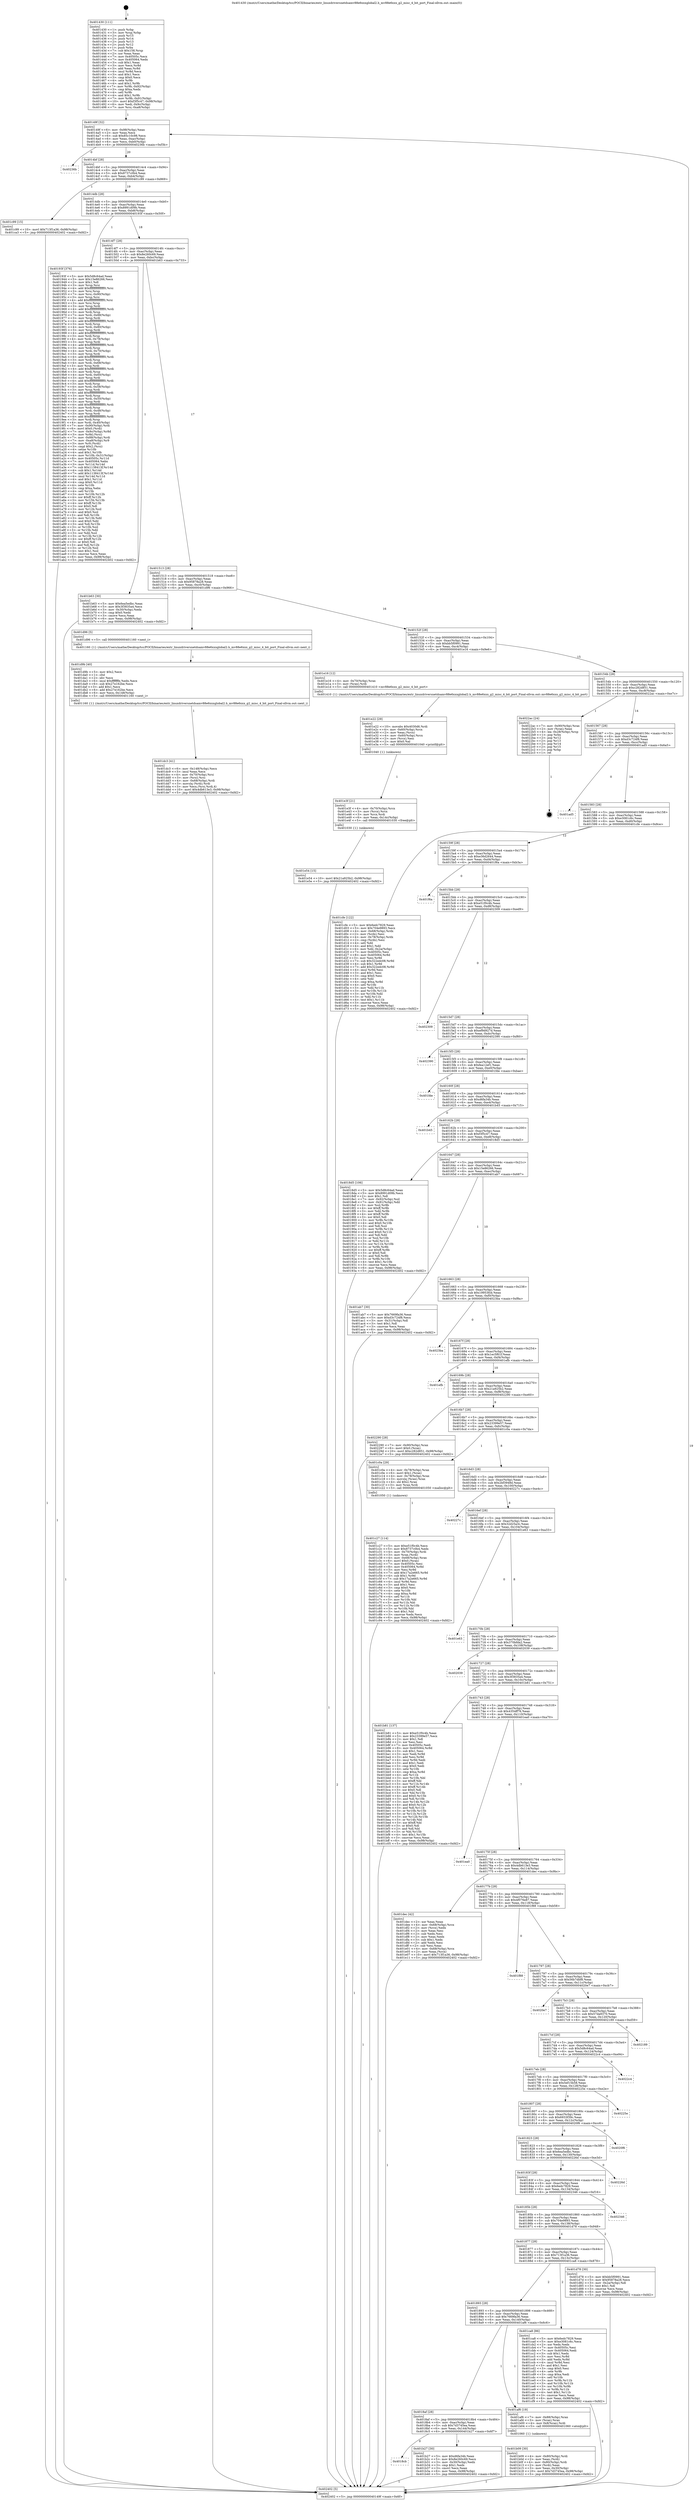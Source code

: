 digraph "0x401430" {
  label = "0x401430 (/mnt/c/Users/mathe/Desktop/tcc/POCII/binaries/extr_linuxdriversnetdsamv88e6xxxglobal2.h_mv88e6xxx_g2_misc_4_bit_port_Final-ollvm.out::main(0))"
  labelloc = "t"
  node[shape=record]

  Entry [label="",width=0.3,height=0.3,shape=circle,fillcolor=black,style=filled]
  "0x40149f" [label="{
     0x40149f [32]\l
     | [instrs]\l
     &nbsp;&nbsp;0x40149f \<+6\>: mov -0x98(%rbp),%eax\l
     &nbsp;&nbsp;0x4014a5 \<+2\>: mov %eax,%ecx\l
     &nbsp;&nbsp;0x4014a7 \<+6\>: sub $0x85c10c98,%ecx\l
     &nbsp;&nbsp;0x4014ad \<+6\>: mov %eax,-0xac(%rbp)\l
     &nbsp;&nbsp;0x4014b3 \<+6\>: mov %ecx,-0xb0(%rbp)\l
     &nbsp;&nbsp;0x4014b9 \<+6\>: je 000000000040236b \<main+0xf3b\>\l
  }"]
  "0x40236b" [label="{
     0x40236b\l
  }", style=dashed]
  "0x4014bf" [label="{
     0x4014bf [28]\l
     | [instrs]\l
     &nbsp;&nbsp;0x4014bf \<+5\>: jmp 00000000004014c4 \<main+0x94\>\l
     &nbsp;&nbsp;0x4014c4 \<+6\>: mov -0xac(%rbp),%eax\l
     &nbsp;&nbsp;0x4014ca \<+5\>: sub $0x8737c0b4,%eax\l
     &nbsp;&nbsp;0x4014cf \<+6\>: mov %eax,-0xb4(%rbp)\l
     &nbsp;&nbsp;0x4014d5 \<+6\>: je 0000000000401c99 \<main+0x869\>\l
  }"]
  Exit [label="",width=0.3,height=0.3,shape=circle,fillcolor=black,style=filled,peripheries=2]
  "0x401c99" [label="{
     0x401c99 [15]\l
     | [instrs]\l
     &nbsp;&nbsp;0x401c99 \<+10\>: movl $0x713f1a36,-0x98(%rbp)\l
     &nbsp;&nbsp;0x401ca3 \<+5\>: jmp 0000000000402402 \<main+0xfd2\>\l
  }"]
  "0x4014db" [label="{
     0x4014db [28]\l
     | [instrs]\l
     &nbsp;&nbsp;0x4014db \<+5\>: jmp 00000000004014e0 \<main+0xb0\>\l
     &nbsp;&nbsp;0x4014e0 \<+6\>: mov -0xac(%rbp),%eax\l
     &nbsp;&nbsp;0x4014e6 \<+5\>: sub $0x8991d09b,%eax\l
     &nbsp;&nbsp;0x4014eb \<+6\>: mov %eax,-0xb8(%rbp)\l
     &nbsp;&nbsp;0x4014f1 \<+6\>: je 000000000040193f \<main+0x50f\>\l
  }"]
  "0x401e54" [label="{
     0x401e54 [15]\l
     | [instrs]\l
     &nbsp;&nbsp;0x401e54 \<+10\>: movl $0x21a925b2,-0x98(%rbp)\l
     &nbsp;&nbsp;0x401e5e \<+5\>: jmp 0000000000402402 \<main+0xfd2\>\l
  }"]
  "0x40193f" [label="{
     0x40193f [376]\l
     | [instrs]\l
     &nbsp;&nbsp;0x40193f \<+5\>: mov $0x5d8c64ad,%eax\l
     &nbsp;&nbsp;0x401944 \<+5\>: mov $0x15e86266,%ecx\l
     &nbsp;&nbsp;0x401949 \<+2\>: mov $0x1,%dl\l
     &nbsp;&nbsp;0x40194b \<+3\>: mov %rsp,%rsi\l
     &nbsp;&nbsp;0x40194e \<+4\>: add $0xfffffffffffffff0,%rsi\l
     &nbsp;&nbsp;0x401952 \<+3\>: mov %rsi,%rsp\l
     &nbsp;&nbsp;0x401955 \<+7\>: mov %rsi,-0x90(%rbp)\l
     &nbsp;&nbsp;0x40195c \<+3\>: mov %rsp,%rsi\l
     &nbsp;&nbsp;0x40195f \<+4\>: add $0xfffffffffffffff0,%rsi\l
     &nbsp;&nbsp;0x401963 \<+3\>: mov %rsi,%rsp\l
     &nbsp;&nbsp;0x401966 \<+3\>: mov %rsp,%rdi\l
     &nbsp;&nbsp;0x401969 \<+4\>: add $0xfffffffffffffff0,%rdi\l
     &nbsp;&nbsp;0x40196d \<+3\>: mov %rdi,%rsp\l
     &nbsp;&nbsp;0x401970 \<+7\>: mov %rdi,-0x88(%rbp)\l
     &nbsp;&nbsp;0x401977 \<+3\>: mov %rsp,%rdi\l
     &nbsp;&nbsp;0x40197a \<+4\>: add $0xfffffffffffffff0,%rdi\l
     &nbsp;&nbsp;0x40197e \<+3\>: mov %rdi,%rsp\l
     &nbsp;&nbsp;0x401981 \<+4\>: mov %rdi,-0x80(%rbp)\l
     &nbsp;&nbsp;0x401985 \<+3\>: mov %rsp,%rdi\l
     &nbsp;&nbsp;0x401988 \<+4\>: add $0xfffffffffffffff0,%rdi\l
     &nbsp;&nbsp;0x40198c \<+3\>: mov %rdi,%rsp\l
     &nbsp;&nbsp;0x40198f \<+4\>: mov %rdi,-0x78(%rbp)\l
     &nbsp;&nbsp;0x401993 \<+3\>: mov %rsp,%rdi\l
     &nbsp;&nbsp;0x401996 \<+4\>: add $0xfffffffffffffff0,%rdi\l
     &nbsp;&nbsp;0x40199a \<+3\>: mov %rdi,%rsp\l
     &nbsp;&nbsp;0x40199d \<+4\>: mov %rdi,-0x70(%rbp)\l
     &nbsp;&nbsp;0x4019a1 \<+3\>: mov %rsp,%rdi\l
     &nbsp;&nbsp;0x4019a4 \<+4\>: add $0xfffffffffffffff0,%rdi\l
     &nbsp;&nbsp;0x4019a8 \<+3\>: mov %rdi,%rsp\l
     &nbsp;&nbsp;0x4019ab \<+4\>: mov %rdi,-0x68(%rbp)\l
     &nbsp;&nbsp;0x4019af \<+3\>: mov %rsp,%rdi\l
     &nbsp;&nbsp;0x4019b2 \<+4\>: add $0xfffffffffffffff0,%rdi\l
     &nbsp;&nbsp;0x4019b6 \<+3\>: mov %rdi,%rsp\l
     &nbsp;&nbsp;0x4019b9 \<+4\>: mov %rdi,-0x60(%rbp)\l
     &nbsp;&nbsp;0x4019bd \<+3\>: mov %rsp,%rdi\l
     &nbsp;&nbsp;0x4019c0 \<+4\>: add $0xfffffffffffffff0,%rdi\l
     &nbsp;&nbsp;0x4019c4 \<+3\>: mov %rdi,%rsp\l
     &nbsp;&nbsp;0x4019c7 \<+4\>: mov %rdi,-0x58(%rbp)\l
     &nbsp;&nbsp;0x4019cb \<+3\>: mov %rsp,%rdi\l
     &nbsp;&nbsp;0x4019ce \<+4\>: add $0xfffffffffffffff0,%rdi\l
     &nbsp;&nbsp;0x4019d2 \<+3\>: mov %rdi,%rsp\l
     &nbsp;&nbsp;0x4019d5 \<+4\>: mov %rdi,-0x50(%rbp)\l
     &nbsp;&nbsp;0x4019d9 \<+3\>: mov %rsp,%rdi\l
     &nbsp;&nbsp;0x4019dc \<+4\>: add $0xfffffffffffffff0,%rdi\l
     &nbsp;&nbsp;0x4019e0 \<+3\>: mov %rdi,%rsp\l
     &nbsp;&nbsp;0x4019e3 \<+4\>: mov %rdi,-0x48(%rbp)\l
     &nbsp;&nbsp;0x4019e7 \<+3\>: mov %rsp,%rdi\l
     &nbsp;&nbsp;0x4019ea \<+4\>: add $0xfffffffffffffff0,%rdi\l
     &nbsp;&nbsp;0x4019ee \<+3\>: mov %rdi,%rsp\l
     &nbsp;&nbsp;0x4019f1 \<+4\>: mov %rdi,-0x40(%rbp)\l
     &nbsp;&nbsp;0x4019f5 \<+7\>: mov -0x90(%rbp),%rdi\l
     &nbsp;&nbsp;0x4019fc \<+6\>: movl $0x0,(%rdi)\l
     &nbsp;&nbsp;0x401a02 \<+7\>: mov -0x9c(%rbp),%r8d\l
     &nbsp;&nbsp;0x401a09 \<+3\>: mov %r8d,(%rsi)\l
     &nbsp;&nbsp;0x401a0c \<+7\>: mov -0x88(%rbp),%rdi\l
     &nbsp;&nbsp;0x401a13 \<+7\>: mov -0xa8(%rbp),%r9\l
     &nbsp;&nbsp;0x401a1a \<+3\>: mov %r9,(%rdi)\l
     &nbsp;&nbsp;0x401a1d \<+3\>: cmpl $0x2,(%rsi)\l
     &nbsp;&nbsp;0x401a20 \<+4\>: setne %r10b\l
     &nbsp;&nbsp;0x401a24 \<+4\>: and $0x1,%r10b\l
     &nbsp;&nbsp;0x401a28 \<+4\>: mov %r10b,-0x31(%rbp)\l
     &nbsp;&nbsp;0x401a2c \<+8\>: mov 0x40505c,%r11d\l
     &nbsp;&nbsp;0x401a34 \<+7\>: mov 0x405064,%ebx\l
     &nbsp;&nbsp;0x401a3b \<+3\>: mov %r11d,%r14d\l
     &nbsp;&nbsp;0x401a3e \<+7\>: sub $0x1138413f,%r14d\l
     &nbsp;&nbsp;0x401a45 \<+4\>: sub $0x1,%r14d\l
     &nbsp;&nbsp;0x401a49 \<+7\>: add $0x1138413f,%r14d\l
     &nbsp;&nbsp;0x401a50 \<+4\>: imul %r14d,%r11d\l
     &nbsp;&nbsp;0x401a54 \<+4\>: and $0x1,%r11d\l
     &nbsp;&nbsp;0x401a58 \<+4\>: cmp $0x0,%r11d\l
     &nbsp;&nbsp;0x401a5c \<+4\>: sete %r10b\l
     &nbsp;&nbsp;0x401a60 \<+3\>: cmp $0xa,%ebx\l
     &nbsp;&nbsp;0x401a63 \<+4\>: setl %r15b\l
     &nbsp;&nbsp;0x401a67 \<+3\>: mov %r10b,%r12b\l
     &nbsp;&nbsp;0x401a6a \<+4\>: xor $0xff,%r12b\l
     &nbsp;&nbsp;0x401a6e \<+3\>: mov %r15b,%r13b\l
     &nbsp;&nbsp;0x401a71 \<+4\>: xor $0xff,%r13b\l
     &nbsp;&nbsp;0x401a75 \<+3\>: xor $0x0,%dl\l
     &nbsp;&nbsp;0x401a78 \<+3\>: mov %r12b,%sil\l
     &nbsp;&nbsp;0x401a7b \<+4\>: and $0x0,%sil\l
     &nbsp;&nbsp;0x401a7f \<+3\>: and %dl,%r10b\l
     &nbsp;&nbsp;0x401a82 \<+3\>: mov %r13b,%dil\l
     &nbsp;&nbsp;0x401a85 \<+4\>: and $0x0,%dil\l
     &nbsp;&nbsp;0x401a89 \<+3\>: and %dl,%r15b\l
     &nbsp;&nbsp;0x401a8c \<+3\>: or %r10b,%sil\l
     &nbsp;&nbsp;0x401a8f \<+3\>: or %r15b,%dil\l
     &nbsp;&nbsp;0x401a92 \<+3\>: xor %dil,%sil\l
     &nbsp;&nbsp;0x401a95 \<+3\>: or %r13b,%r12b\l
     &nbsp;&nbsp;0x401a98 \<+4\>: xor $0xff,%r12b\l
     &nbsp;&nbsp;0x401a9c \<+3\>: or $0x0,%dl\l
     &nbsp;&nbsp;0x401a9f \<+3\>: and %dl,%r12b\l
     &nbsp;&nbsp;0x401aa2 \<+3\>: or %r12b,%sil\l
     &nbsp;&nbsp;0x401aa5 \<+4\>: test $0x1,%sil\l
     &nbsp;&nbsp;0x401aa9 \<+3\>: cmovne %ecx,%eax\l
     &nbsp;&nbsp;0x401aac \<+6\>: mov %eax,-0x98(%rbp)\l
     &nbsp;&nbsp;0x401ab2 \<+5\>: jmp 0000000000402402 \<main+0xfd2\>\l
  }"]
  "0x4014f7" [label="{
     0x4014f7 [28]\l
     | [instrs]\l
     &nbsp;&nbsp;0x4014f7 \<+5\>: jmp 00000000004014fc \<main+0xcc\>\l
     &nbsp;&nbsp;0x4014fc \<+6\>: mov -0xac(%rbp),%eax\l
     &nbsp;&nbsp;0x401502 \<+5\>: sub $0x8e260c69,%eax\l
     &nbsp;&nbsp;0x401507 \<+6\>: mov %eax,-0xbc(%rbp)\l
     &nbsp;&nbsp;0x40150d \<+6\>: je 0000000000401b63 \<main+0x733\>\l
  }"]
  "0x401e3f" [label="{
     0x401e3f [21]\l
     | [instrs]\l
     &nbsp;&nbsp;0x401e3f \<+4\>: mov -0x70(%rbp),%rcx\l
     &nbsp;&nbsp;0x401e43 \<+3\>: mov (%rcx),%rcx\l
     &nbsp;&nbsp;0x401e46 \<+3\>: mov %rcx,%rdi\l
     &nbsp;&nbsp;0x401e49 \<+6\>: mov %eax,-0x14c(%rbp)\l
     &nbsp;&nbsp;0x401e4f \<+5\>: call 0000000000401030 \<free@plt\>\l
     | [calls]\l
     &nbsp;&nbsp;0x401030 \{1\} (unknown)\l
  }"]
  "0x401b63" [label="{
     0x401b63 [30]\l
     | [instrs]\l
     &nbsp;&nbsp;0x401b63 \<+5\>: mov $0x6ea5edbc,%eax\l
     &nbsp;&nbsp;0x401b68 \<+5\>: mov $0x3f3835a4,%ecx\l
     &nbsp;&nbsp;0x401b6d \<+3\>: mov -0x30(%rbp),%edx\l
     &nbsp;&nbsp;0x401b70 \<+3\>: cmp $0x0,%edx\l
     &nbsp;&nbsp;0x401b73 \<+3\>: cmove %ecx,%eax\l
     &nbsp;&nbsp;0x401b76 \<+6\>: mov %eax,-0x98(%rbp)\l
     &nbsp;&nbsp;0x401b7c \<+5\>: jmp 0000000000402402 \<main+0xfd2\>\l
  }"]
  "0x401513" [label="{
     0x401513 [28]\l
     | [instrs]\l
     &nbsp;&nbsp;0x401513 \<+5\>: jmp 0000000000401518 \<main+0xe8\>\l
     &nbsp;&nbsp;0x401518 \<+6\>: mov -0xac(%rbp),%eax\l
     &nbsp;&nbsp;0x40151e \<+5\>: sub $0x95878a28,%eax\l
     &nbsp;&nbsp;0x401523 \<+6\>: mov %eax,-0xc0(%rbp)\l
     &nbsp;&nbsp;0x401529 \<+6\>: je 0000000000401d96 \<main+0x966\>\l
  }"]
  "0x401e22" [label="{
     0x401e22 [29]\l
     | [instrs]\l
     &nbsp;&nbsp;0x401e22 \<+10\>: movabs $0x4030d6,%rdi\l
     &nbsp;&nbsp;0x401e2c \<+4\>: mov -0x60(%rbp),%rcx\l
     &nbsp;&nbsp;0x401e30 \<+2\>: mov %eax,(%rcx)\l
     &nbsp;&nbsp;0x401e32 \<+4\>: mov -0x60(%rbp),%rcx\l
     &nbsp;&nbsp;0x401e36 \<+2\>: mov (%rcx),%esi\l
     &nbsp;&nbsp;0x401e38 \<+2\>: mov $0x0,%al\l
     &nbsp;&nbsp;0x401e3a \<+5\>: call 0000000000401040 \<printf@plt\>\l
     | [calls]\l
     &nbsp;&nbsp;0x401040 \{1\} (unknown)\l
  }"]
  "0x401d96" [label="{
     0x401d96 [5]\l
     | [instrs]\l
     &nbsp;&nbsp;0x401d96 \<+5\>: call 0000000000401160 \<next_i\>\l
     | [calls]\l
     &nbsp;&nbsp;0x401160 \{1\} (/mnt/c/Users/mathe/Desktop/tcc/POCII/binaries/extr_linuxdriversnetdsamv88e6xxxglobal2.h_mv88e6xxx_g2_misc_4_bit_port_Final-ollvm.out::next_i)\l
  }"]
  "0x40152f" [label="{
     0x40152f [28]\l
     | [instrs]\l
     &nbsp;&nbsp;0x40152f \<+5\>: jmp 0000000000401534 \<main+0x104\>\l
     &nbsp;&nbsp;0x401534 \<+6\>: mov -0xac(%rbp),%eax\l
     &nbsp;&nbsp;0x40153a \<+5\>: sub $0xbb5f0991,%eax\l
     &nbsp;&nbsp;0x40153f \<+6\>: mov %eax,-0xc4(%rbp)\l
     &nbsp;&nbsp;0x401545 \<+6\>: je 0000000000401e16 \<main+0x9e6\>\l
  }"]
  "0x401dc3" [label="{
     0x401dc3 [41]\l
     | [instrs]\l
     &nbsp;&nbsp;0x401dc3 \<+6\>: mov -0x148(%rbp),%ecx\l
     &nbsp;&nbsp;0x401dc9 \<+3\>: imul %eax,%ecx\l
     &nbsp;&nbsp;0x401dcc \<+4\>: mov -0x70(%rbp),%rsi\l
     &nbsp;&nbsp;0x401dd0 \<+3\>: mov (%rsi),%rsi\l
     &nbsp;&nbsp;0x401dd3 \<+4\>: mov -0x68(%rbp),%rdi\l
     &nbsp;&nbsp;0x401dd7 \<+3\>: movslq (%rdi),%rdi\l
     &nbsp;&nbsp;0x401dda \<+3\>: mov %ecx,(%rsi,%rdi,4)\l
     &nbsp;&nbsp;0x401ddd \<+10\>: movl $0x4db613e3,-0x98(%rbp)\l
     &nbsp;&nbsp;0x401de7 \<+5\>: jmp 0000000000402402 \<main+0xfd2\>\l
  }"]
  "0x401e16" [label="{
     0x401e16 [12]\l
     | [instrs]\l
     &nbsp;&nbsp;0x401e16 \<+4\>: mov -0x70(%rbp),%rax\l
     &nbsp;&nbsp;0x401e1a \<+3\>: mov (%rax),%rdi\l
     &nbsp;&nbsp;0x401e1d \<+5\>: call 0000000000401410 \<mv88e6xxx_g2_misc_4_bit_port\>\l
     | [calls]\l
     &nbsp;&nbsp;0x401410 \{1\} (/mnt/c/Users/mathe/Desktop/tcc/POCII/binaries/extr_linuxdriversnetdsamv88e6xxxglobal2.h_mv88e6xxx_g2_misc_4_bit_port_Final-ollvm.out::mv88e6xxx_g2_misc_4_bit_port)\l
  }"]
  "0x40154b" [label="{
     0x40154b [28]\l
     | [instrs]\l
     &nbsp;&nbsp;0x40154b \<+5\>: jmp 0000000000401550 \<main+0x120\>\l
     &nbsp;&nbsp;0x401550 \<+6\>: mov -0xac(%rbp),%eax\l
     &nbsp;&nbsp;0x401556 \<+5\>: sub $0xc282d851,%eax\l
     &nbsp;&nbsp;0x40155b \<+6\>: mov %eax,-0xc8(%rbp)\l
     &nbsp;&nbsp;0x401561 \<+6\>: je 00000000004022ac \<main+0xe7c\>\l
  }"]
  "0x401d9b" [label="{
     0x401d9b [40]\l
     | [instrs]\l
     &nbsp;&nbsp;0x401d9b \<+5\>: mov $0x2,%ecx\l
     &nbsp;&nbsp;0x401da0 \<+1\>: cltd\l
     &nbsp;&nbsp;0x401da1 \<+2\>: idiv %ecx\l
     &nbsp;&nbsp;0x401da3 \<+6\>: imul $0xfffffffe,%edx,%ecx\l
     &nbsp;&nbsp;0x401da9 \<+6\>: sub $0x27e162be,%ecx\l
     &nbsp;&nbsp;0x401daf \<+3\>: add $0x1,%ecx\l
     &nbsp;&nbsp;0x401db2 \<+6\>: add $0x27e162be,%ecx\l
     &nbsp;&nbsp;0x401db8 \<+6\>: mov %ecx,-0x148(%rbp)\l
     &nbsp;&nbsp;0x401dbe \<+5\>: call 0000000000401160 \<next_i\>\l
     | [calls]\l
     &nbsp;&nbsp;0x401160 \{1\} (/mnt/c/Users/mathe/Desktop/tcc/POCII/binaries/extr_linuxdriversnetdsamv88e6xxxglobal2.h_mv88e6xxx_g2_misc_4_bit_port_Final-ollvm.out::next_i)\l
  }"]
  "0x4022ac" [label="{
     0x4022ac [24]\l
     | [instrs]\l
     &nbsp;&nbsp;0x4022ac \<+7\>: mov -0x90(%rbp),%rax\l
     &nbsp;&nbsp;0x4022b3 \<+2\>: mov (%rax),%eax\l
     &nbsp;&nbsp;0x4022b5 \<+4\>: lea -0x28(%rbp),%rsp\l
     &nbsp;&nbsp;0x4022b9 \<+1\>: pop %rbx\l
     &nbsp;&nbsp;0x4022ba \<+2\>: pop %r12\l
     &nbsp;&nbsp;0x4022bc \<+2\>: pop %r13\l
     &nbsp;&nbsp;0x4022be \<+2\>: pop %r14\l
     &nbsp;&nbsp;0x4022c0 \<+2\>: pop %r15\l
     &nbsp;&nbsp;0x4022c2 \<+1\>: pop %rbp\l
     &nbsp;&nbsp;0x4022c3 \<+1\>: ret\l
  }"]
  "0x401567" [label="{
     0x401567 [28]\l
     | [instrs]\l
     &nbsp;&nbsp;0x401567 \<+5\>: jmp 000000000040156c \<main+0x13c\>\l
     &nbsp;&nbsp;0x40156c \<+6\>: mov -0xac(%rbp),%eax\l
     &nbsp;&nbsp;0x401572 \<+5\>: sub $0xd3c724f8,%eax\l
     &nbsp;&nbsp;0x401577 \<+6\>: mov %eax,-0xcc(%rbp)\l
     &nbsp;&nbsp;0x40157d \<+6\>: je 0000000000401ad5 \<main+0x6a5\>\l
  }"]
  "0x401c27" [label="{
     0x401c27 [114]\l
     | [instrs]\l
     &nbsp;&nbsp;0x401c27 \<+5\>: mov $0xe51f0c4b,%ecx\l
     &nbsp;&nbsp;0x401c2c \<+5\>: mov $0x8737c0b4,%edx\l
     &nbsp;&nbsp;0x401c31 \<+4\>: mov -0x70(%rbp),%rdi\l
     &nbsp;&nbsp;0x401c35 \<+3\>: mov %rax,(%rdi)\l
     &nbsp;&nbsp;0x401c38 \<+4\>: mov -0x68(%rbp),%rax\l
     &nbsp;&nbsp;0x401c3c \<+6\>: movl $0x0,(%rax)\l
     &nbsp;&nbsp;0x401c42 \<+7\>: mov 0x40505c,%esi\l
     &nbsp;&nbsp;0x401c49 \<+8\>: mov 0x405064,%r8d\l
     &nbsp;&nbsp;0x401c51 \<+3\>: mov %esi,%r9d\l
     &nbsp;&nbsp;0x401c54 \<+7\>: add $0x17a2e665,%r9d\l
     &nbsp;&nbsp;0x401c5b \<+4\>: sub $0x1,%r9d\l
     &nbsp;&nbsp;0x401c5f \<+7\>: sub $0x17a2e665,%r9d\l
     &nbsp;&nbsp;0x401c66 \<+4\>: imul %r9d,%esi\l
     &nbsp;&nbsp;0x401c6a \<+3\>: and $0x1,%esi\l
     &nbsp;&nbsp;0x401c6d \<+3\>: cmp $0x0,%esi\l
     &nbsp;&nbsp;0x401c70 \<+4\>: sete %r10b\l
     &nbsp;&nbsp;0x401c74 \<+4\>: cmp $0xa,%r8d\l
     &nbsp;&nbsp;0x401c78 \<+4\>: setl %r11b\l
     &nbsp;&nbsp;0x401c7c \<+3\>: mov %r10b,%bl\l
     &nbsp;&nbsp;0x401c7f \<+3\>: and %r11b,%bl\l
     &nbsp;&nbsp;0x401c82 \<+3\>: xor %r11b,%r10b\l
     &nbsp;&nbsp;0x401c85 \<+3\>: or %r10b,%bl\l
     &nbsp;&nbsp;0x401c88 \<+3\>: test $0x1,%bl\l
     &nbsp;&nbsp;0x401c8b \<+3\>: cmovne %edx,%ecx\l
     &nbsp;&nbsp;0x401c8e \<+6\>: mov %ecx,-0x98(%rbp)\l
     &nbsp;&nbsp;0x401c94 \<+5\>: jmp 0000000000402402 \<main+0xfd2\>\l
  }"]
  "0x401ad5" [label="{
     0x401ad5\l
  }", style=dashed]
  "0x401583" [label="{
     0x401583 [28]\l
     | [instrs]\l
     &nbsp;&nbsp;0x401583 \<+5\>: jmp 0000000000401588 \<main+0x158\>\l
     &nbsp;&nbsp;0x401588 \<+6\>: mov -0xac(%rbp),%eax\l
     &nbsp;&nbsp;0x40158e \<+5\>: sub $0xe3081c6c,%eax\l
     &nbsp;&nbsp;0x401593 \<+6\>: mov %eax,-0xd0(%rbp)\l
     &nbsp;&nbsp;0x401599 \<+6\>: je 0000000000401cfe \<main+0x8ce\>\l
  }"]
  "0x4018cb" [label="{
     0x4018cb\l
  }", style=dashed]
  "0x401cfe" [label="{
     0x401cfe [122]\l
     | [instrs]\l
     &nbsp;&nbsp;0x401cfe \<+5\>: mov $0x6edc7829,%eax\l
     &nbsp;&nbsp;0x401d03 \<+5\>: mov $0x704e9893,%ecx\l
     &nbsp;&nbsp;0x401d08 \<+4\>: mov -0x68(%rbp),%rdx\l
     &nbsp;&nbsp;0x401d0c \<+2\>: mov (%rdx),%esi\l
     &nbsp;&nbsp;0x401d0e \<+4\>: mov -0x78(%rbp),%rdx\l
     &nbsp;&nbsp;0x401d12 \<+2\>: cmp (%rdx),%esi\l
     &nbsp;&nbsp;0x401d14 \<+4\>: setl %dil\l
     &nbsp;&nbsp;0x401d18 \<+4\>: and $0x1,%dil\l
     &nbsp;&nbsp;0x401d1c \<+4\>: mov %dil,-0x2a(%rbp)\l
     &nbsp;&nbsp;0x401d20 \<+7\>: mov 0x40505c,%esi\l
     &nbsp;&nbsp;0x401d27 \<+8\>: mov 0x405064,%r8d\l
     &nbsp;&nbsp;0x401d2f \<+3\>: mov %esi,%r9d\l
     &nbsp;&nbsp;0x401d32 \<+7\>: sub $0x322edc08,%r9d\l
     &nbsp;&nbsp;0x401d39 \<+4\>: sub $0x1,%r9d\l
     &nbsp;&nbsp;0x401d3d \<+7\>: add $0x322edc08,%r9d\l
     &nbsp;&nbsp;0x401d44 \<+4\>: imul %r9d,%esi\l
     &nbsp;&nbsp;0x401d48 \<+3\>: and $0x1,%esi\l
     &nbsp;&nbsp;0x401d4b \<+3\>: cmp $0x0,%esi\l
     &nbsp;&nbsp;0x401d4e \<+4\>: sete %dil\l
     &nbsp;&nbsp;0x401d52 \<+4\>: cmp $0xa,%r8d\l
     &nbsp;&nbsp;0x401d56 \<+4\>: setl %r10b\l
     &nbsp;&nbsp;0x401d5a \<+3\>: mov %dil,%r11b\l
     &nbsp;&nbsp;0x401d5d \<+3\>: and %r10b,%r11b\l
     &nbsp;&nbsp;0x401d60 \<+3\>: xor %r10b,%dil\l
     &nbsp;&nbsp;0x401d63 \<+3\>: or %dil,%r11b\l
     &nbsp;&nbsp;0x401d66 \<+4\>: test $0x1,%r11b\l
     &nbsp;&nbsp;0x401d6a \<+3\>: cmovne %ecx,%eax\l
     &nbsp;&nbsp;0x401d6d \<+6\>: mov %eax,-0x98(%rbp)\l
     &nbsp;&nbsp;0x401d73 \<+5\>: jmp 0000000000402402 \<main+0xfd2\>\l
  }"]
  "0x40159f" [label="{
     0x40159f [28]\l
     | [instrs]\l
     &nbsp;&nbsp;0x40159f \<+5\>: jmp 00000000004015a4 \<main+0x174\>\l
     &nbsp;&nbsp;0x4015a4 \<+6\>: mov -0xac(%rbp),%eax\l
     &nbsp;&nbsp;0x4015aa \<+5\>: sub $0xe36d2644,%eax\l
     &nbsp;&nbsp;0x4015af \<+6\>: mov %eax,-0xd4(%rbp)\l
     &nbsp;&nbsp;0x4015b5 \<+6\>: je 0000000000401f6a \<main+0xb3a\>\l
  }"]
  "0x401b27" [label="{
     0x401b27 [30]\l
     | [instrs]\l
     &nbsp;&nbsp;0x401b27 \<+5\>: mov $0xd6fa34b,%eax\l
     &nbsp;&nbsp;0x401b2c \<+5\>: mov $0x8e260c69,%ecx\l
     &nbsp;&nbsp;0x401b31 \<+3\>: mov -0x30(%rbp),%edx\l
     &nbsp;&nbsp;0x401b34 \<+3\>: cmp $0x1,%edx\l
     &nbsp;&nbsp;0x401b37 \<+3\>: cmovl %ecx,%eax\l
     &nbsp;&nbsp;0x401b3a \<+6\>: mov %eax,-0x98(%rbp)\l
     &nbsp;&nbsp;0x401b40 \<+5\>: jmp 0000000000402402 \<main+0xfd2\>\l
  }"]
  "0x401f6a" [label="{
     0x401f6a\l
  }", style=dashed]
  "0x4015bb" [label="{
     0x4015bb [28]\l
     | [instrs]\l
     &nbsp;&nbsp;0x4015bb \<+5\>: jmp 00000000004015c0 \<main+0x190\>\l
     &nbsp;&nbsp;0x4015c0 \<+6\>: mov -0xac(%rbp),%eax\l
     &nbsp;&nbsp;0x4015c6 \<+5\>: sub $0xe51f0c4b,%eax\l
     &nbsp;&nbsp;0x4015cb \<+6\>: mov %eax,-0xd8(%rbp)\l
     &nbsp;&nbsp;0x4015d1 \<+6\>: je 0000000000402309 \<main+0xed9\>\l
  }"]
  "0x401b09" [label="{
     0x401b09 [30]\l
     | [instrs]\l
     &nbsp;&nbsp;0x401b09 \<+4\>: mov -0x80(%rbp),%rdi\l
     &nbsp;&nbsp;0x401b0d \<+2\>: mov %eax,(%rdi)\l
     &nbsp;&nbsp;0x401b0f \<+4\>: mov -0x80(%rbp),%rdi\l
     &nbsp;&nbsp;0x401b13 \<+2\>: mov (%rdi),%eax\l
     &nbsp;&nbsp;0x401b15 \<+3\>: mov %eax,-0x30(%rbp)\l
     &nbsp;&nbsp;0x401b18 \<+10\>: movl $0x7d3745ea,-0x98(%rbp)\l
     &nbsp;&nbsp;0x401b22 \<+5\>: jmp 0000000000402402 \<main+0xfd2\>\l
  }"]
  "0x402309" [label="{
     0x402309\l
  }", style=dashed]
  "0x4015d7" [label="{
     0x4015d7 [28]\l
     | [instrs]\l
     &nbsp;&nbsp;0x4015d7 \<+5\>: jmp 00000000004015dc \<main+0x1ac\>\l
     &nbsp;&nbsp;0x4015dc \<+6\>: mov -0xac(%rbp),%eax\l
     &nbsp;&nbsp;0x4015e2 \<+5\>: sub $0xef9d927d,%eax\l
     &nbsp;&nbsp;0x4015e7 \<+6\>: mov %eax,-0xdc(%rbp)\l
     &nbsp;&nbsp;0x4015ed \<+6\>: je 0000000000402390 \<main+0xf60\>\l
  }"]
  "0x4018af" [label="{
     0x4018af [28]\l
     | [instrs]\l
     &nbsp;&nbsp;0x4018af \<+5\>: jmp 00000000004018b4 \<main+0x484\>\l
     &nbsp;&nbsp;0x4018b4 \<+6\>: mov -0xac(%rbp),%eax\l
     &nbsp;&nbsp;0x4018ba \<+5\>: sub $0x7d3745ea,%eax\l
     &nbsp;&nbsp;0x4018bf \<+6\>: mov %eax,-0x144(%rbp)\l
     &nbsp;&nbsp;0x4018c5 \<+6\>: je 0000000000401b27 \<main+0x6f7\>\l
  }"]
  "0x402390" [label="{
     0x402390\l
  }", style=dashed]
  "0x4015f3" [label="{
     0x4015f3 [28]\l
     | [instrs]\l
     &nbsp;&nbsp;0x4015f3 \<+5\>: jmp 00000000004015f8 \<main+0x1c8\>\l
     &nbsp;&nbsp;0x4015f8 \<+6\>: mov -0xac(%rbp),%eax\l
     &nbsp;&nbsp;0x4015fe \<+5\>: sub $0xfea12ef1,%eax\l
     &nbsp;&nbsp;0x401603 \<+6\>: mov %eax,-0xe0(%rbp)\l
     &nbsp;&nbsp;0x401609 \<+6\>: je 0000000000401fde \<main+0xbae\>\l
  }"]
  "0x401af6" [label="{
     0x401af6 [19]\l
     | [instrs]\l
     &nbsp;&nbsp;0x401af6 \<+7\>: mov -0x88(%rbp),%rax\l
     &nbsp;&nbsp;0x401afd \<+3\>: mov (%rax),%rax\l
     &nbsp;&nbsp;0x401b00 \<+4\>: mov 0x8(%rax),%rdi\l
     &nbsp;&nbsp;0x401b04 \<+5\>: call 0000000000401060 \<atoi@plt\>\l
     | [calls]\l
     &nbsp;&nbsp;0x401060 \{1\} (unknown)\l
  }"]
  "0x401fde" [label="{
     0x401fde\l
  }", style=dashed]
  "0x40160f" [label="{
     0x40160f [28]\l
     | [instrs]\l
     &nbsp;&nbsp;0x40160f \<+5\>: jmp 0000000000401614 \<main+0x1e4\>\l
     &nbsp;&nbsp;0x401614 \<+6\>: mov -0xac(%rbp),%eax\l
     &nbsp;&nbsp;0x40161a \<+5\>: sub $0xd6fa34b,%eax\l
     &nbsp;&nbsp;0x40161f \<+6\>: mov %eax,-0xe4(%rbp)\l
     &nbsp;&nbsp;0x401625 \<+6\>: je 0000000000401b45 \<main+0x715\>\l
  }"]
  "0x401893" [label="{
     0x401893 [28]\l
     | [instrs]\l
     &nbsp;&nbsp;0x401893 \<+5\>: jmp 0000000000401898 \<main+0x468\>\l
     &nbsp;&nbsp;0x401898 \<+6\>: mov -0xac(%rbp),%eax\l
     &nbsp;&nbsp;0x40189e \<+5\>: sub $0x7669fa36,%eax\l
     &nbsp;&nbsp;0x4018a3 \<+6\>: mov %eax,-0x140(%rbp)\l
     &nbsp;&nbsp;0x4018a9 \<+6\>: je 0000000000401af6 \<main+0x6c6\>\l
  }"]
  "0x401b45" [label="{
     0x401b45\l
  }", style=dashed]
  "0x40162b" [label="{
     0x40162b [28]\l
     | [instrs]\l
     &nbsp;&nbsp;0x40162b \<+5\>: jmp 0000000000401630 \<main+0x200\>\l
     &nbsp;&nbsp;0x401630 \<+6\>: mov -0xac(%rbp),%eax\l
     &nbsp;&nbsp;0x401636 \<+5\>: sub $0xf3f5c47,%eax\l
     &nbsp;&nbsp;0x40163b \<+6\>: mov %eax,-0xe8(%rbp)\l
     &nbsp;&nbsp;0x401641 \<+6\>: je 00000000004018d5 \<main+0x4a5\>\l
  }"]
  "0x401ca8" [label="{
     0x401ca8 [86]\l
     | [instrs]\l
     &nbsp;&nbsp;0x401ca8 \<+5\>: mov $0x6edc7829,%eax\l
     &nbsp;&nbsp;0x401cad \<+5\>: mov $0xe3081c6c,%ecx\l
     &nbsp;&nbsp;0x401cb2 \<+2\>: xor %edx,%edx\l
     &nbsp;&nbsp;0x401cb4 \<+7\>: mov 0x40505c,%esi\l
     &nbsp;&nbsp;0x401cbb \<+7\>: mov 0x405064,%edi\l
     &nbsp;&nbsp;0x401cc2 \<+3\>: sub $0x1,%edx\l
     &nbsp;&nbsp;0x401cc5 \<+3\>: mov %esi,%r8d\l
     &nbsp;&nbsp;0x401cc8 \<+3\>: add %edx,%r8d\l
     &nbsp;&nbsp;0x401ccb \<+4\>: imul %r8d,%esi\l
     &nbsp;&nbsp;0x401ccf \<+3\>: and $0x1,%esi\l
     &nbsp;&nbsp;0x401cd2 \<+3\>: cmp $0x0,%esi\l
     &nbsp;&nbsp;0x401cd5 \<+4\>: sete %r9b\l
     &nbsp;&nbsp;0x401cd9 \<+3\>: cmp $0xa,%edi\l
     &nbsp;&nbsp;0x401cdc \<+4\>: setl %r10b\l
     &nbsp;&nbsp;0x401ce0 \<+3\>: mov %r9b,%r11b\l
     &nbsp;&nbsp;0x401ce3 \<+3\>: and %r10b,%r11b\l
     &nbsp;&nbsp;0x401ce6 \<+3\>: xor %r10b,%r9b\l
     &nbsp;&nbsp;0x401ce9 \<+3\>: or %r9b,%r11b\l
     &nbsp;&nbsp;0x401cec \<+4\>: test $0x1,%r11b\l
     &nbsp;&nbsp;0x401cf0 \<+3\>: cmovne %ecx,%eax\l
     &nbsp;&nbsp;0x401cf3 \<+6\>: mov %eax,-0x98(%rbp)\l
     &nbsp;&nbsp;0x401cf9 \<+5\>: jmp 0000000000402402 \<main+0xfd2\>\l
  }"]
  "0x4018d5" [label="{
     0x4018d5 [106]\l
     | [instrs]\l
     &nbsp;&nbsp;0x4018d5 \<+5\>: mov $0x5d8c64ad,%eax\l
     &nbsp;&nbsp;0x4018da \<+5\>: mov $0x8991d09b,%ecx\l
     &nbsp;&nbsp;0x4018df \<+2\>: mov $0x1,%dl\l
     &nbsp;&nbsp;0x4018e1 \<+7\>: mov -0x92(%rbp),%sil\l
     &nbsp;&nbsp;0x4018e8 \<+7\>: mov -0x91(%rbp),%dil\l
     &nbsp;&nbsp;0x4018ef \<+3\>: mov %sil,%r8b\l
     &nbsp;&nbsp;0x4018f2 \<+4\>: xor $0xff,%r8b\l
     &nbsp;&nbsp;0x4018f6 \<+3\>: mov %dil,%r9b\l
     &nbsp;&nbsp;0x4018f9 \<+4\>: xor $0xff,%r9b\l
     &nbsp;&nbsp;0x4018fd \<+3\>: xor $0x0,%dl\l
     &nbsp;&nbsp;0x401900 \<+3\>: mov %r8b,%r10b\l
     &nbsp;&nbsp;0x401903 \<+4\>: and $0x0,%r10b\l
     &nbsp;&nbsp;0x401907 \<+3\>: and %dl,%sil\l
     &nbsp;&nbsp;0x40190a \<+3\>: mov %r9b,%r11b\l
     &nbsp;&nbsp;0x40190d \<+4\>: and $0x0,%r11b\l
     &nbsp;&nbsp;0x401911 \<+3\>: and %dl,%dil\l
     &nbsp;&nbsp;0x401914 \<+3\>: or %sil,%r10b\l
     &nbsp;&nbsp;0x401917 \<+3\>: or %dil,%r11b\l
     &nbsp;&nbsp;0x40191a \<+3\>: xor %r11b,%r10b\l
     &nbsp;&nbsp;0x40191d \<+3\>: or %r9b,%r8b\l
     &nbsp;&nbsp;0x401920 \<+4\>: xor $0xff,%r8b\l
     &nbsp;&nbsp;0x401924 \<+3\>: or $0x0,%dl\l
     &nbsp;&nbsp;0x401927 \<+3\>: and %dl,%r8b\l
     &nbsp;&nbsp;0x40192a \<+3\>: or %r8b,%r10b\l
     &nbsp;&nbsp;0x40192d \<+4\>: test $0x1,%r10b\l
     &nbsp;&nbsp;0x401931 \<+3\>: cmovne %ecx,%eax\l
     &nbsp;&nbsp;0x401934 \<+6\>: mov %eax,-0x98(%rbp)\l
     &nbsp;&nbsp;0x40193a \<+5\>: jmp 0000000000402402 \<main+0xfd2\>\l
  }"]
  "0x401647" [label="{
     0x401647 [28]\l
     | [instrs]\l
     &nbsp;&nbsp;0x401647 \<+5\>: jmp 000000000040164c \<main+0x21c\>\l
     &nbsp;&nbsp;0x40164c \<+6\>: mov -0xac(%rbp),%eax\l
     &nbsp;&nbsp;0x401652 \<+5\>: sub $0x15e86266,%eax\l
     &nbsp;&nbsp;0x401657 \<+6\>: mov %eax,-0xec(%rbp)\l
     &nbsp;&nbsp;0x40165d \<+6\>: je 0000000000401ab7 \<main+0x687\>\l
  }"]
  "0x402402" [label="{
     0x402402 [5]\l
     | [instrs]\l
     &nbsp;&nbsp;0x402402 \<+5\>: jmp 000000000040149f \<main+0x6f\>\l
  }"]
  "0x401430" [label="{
     0x401430 [111]\l
     | [instrs]\l
     &nbsp;&nbsp;0x401430 \<+1\>: push %rbp\l
     &nbsp;&nbsp;0x401431 \<+3\>: mov %rsp,%rbp\l
     &nbsp;&nbsp;0x401434 \<+2\>: push %r15\l
     &nbsp;&nbsp;0x401436 \<+2\>: push %r14\l
     &nbsp;&nbsp;0x401438 \<+2\>: push %r13\l
     &nbsp;&nbsp;0x40143a \<+2\>: push %r12\l
     &nbsp;&nbsp;0x40143c \<+1\>: push %rbx\l
     &nbsp;&nbsp;0x40143d \<+7\>: sub $0x158,%rsp\l
     &nbsp;&nbsp;0x401444 \<+2\>: xor %eax,%eax\l
     &nbsp;&nbsp;0x401446 \<+7\>: mov 0x40505c,%ecx\l
     &nbsp;&nbsp;0x40144d \<+7\>: mov 0x405064,%edx\l
     &nbsp;&nbsp;0x401454 \<+3\>: sub $0x1,%eax\l
     &nbsp;&nbsp;0x401457 \<+3\>: mov %ecx,%r8d\l
     &nbsp;&nbsp;0x40145a \<+3\>: add %eax,%r8d\l
     &nbsp;&nbsp;0x40145d \<+4\>: imul %r8d,%ecx\l
     &nbsp;&nbsp;0x401461 \<+3\>: and $0x1,%ecx\l
     &nbsp;&nbsp;0x401464 \<+3\>: cmp $0x0,%ecx\l
     &nbsp;&nbsp;0x401467 \<+4\>: sete %r9b\l
     &nbsp;&nbsp;0x40146b \<+4\>: and $0x1,%r9b\l
     &nbsp;&nbsp;0x40146f \<+7\>: mov %r9b,-0x92(%rbp)\l
     &nbsp;&nbsp;0x401476 \<+3\>: cmp $0xa,%edx\l
     &nbsp;&nbsp;0x401479 \<+4\>: setl %r9b\l
     &nbsp;&nbsp;0x40147d \<+4\>: and $0x1,%r9b\l
     &nbsp;&nbsp;0x401481 \<+7\>: mov %r9b,-0x91(%rbp)\l
     &nbsp;&nbsp;0x401488 \<+10\>: movl $0xf3f5c47,-0x98(%rbp)\l
     &nbsp;&nbsp;0x401492 \<+6\>: mov %edi,-0x9c(%rbp)\l
     &nbsp;&nbsp;0x401498 \<+7\>: mov %rsi,-0xa8(%rbp)\l
  }"]
  "0x401877" [label="{
     0x401877 [28]\l
     | [instrs]\l
     &nbsp;&nbsp;0x401877 \<+5\>: jmp 000000000040187c \<main+0x44c\>\l
     &nbsp;&nbsp;0x40187c \<+6\>: mov -0xac(%rbp),%eax\l
     &nbsp;&nbsp;0x401882 \<+5\>: sub $0x713f1a36,%eax\l
     &nbsp;&nbsp;0x401887 \<+6\>: mov %eax,-0x13c(%rbp)\l
     &nbsp;&nbsp;0x40188d \<+6\>: je 0000000000401ca8 \<main+0x878\>\l
  }"]
  "0x401d78" [label="{
     0x401d78 [30]\l
     | [instrs]\l
     &nbsp;&nbsp;0x401d78 \<+5\>: mov $0xbb5f0991,%eax\l
     &nbsp;&nbsp;0x401d7d \<+5\>: mov $0x95878a28,%ecx\l
     &nbsp;&nbsp;0x401d82 \<+3\>: mov -0x2a(%rbp),%dl\l
     &nbsp;&nbsp;0x401d85 \<+3\>: test $0x1,%dl\l
     &nbsp;&nbsp;0x401d88 \<+3\>: cmovne %ecx,%eax\l
     &nbsp;&nbsp;0x401d8b \<+6\>: mov %eax,-0x98(%rbp)\l
     &nbsp;&nbsp;0x401d91 \<+5\>: jmp 0000000000402402 \<main+0xfd2\>\l
  }"]
  "0x401ab7" [label="{
     0x401ab7 [30]\l
     | [instrs]\l
     &nbsp;&nbsp;0x401ab7 \<+5\>: mov $0x7669fa36,%eax\l
     &nbsp;&nbsp;0x401abc \<+5\>: mov $0xd3c724f8,%ecx\l
     &nbsp;&nbsp;0x401ac1 \<+3\>: mov -0x31(%rbp),%dl\l
     &nbsp;&nbsp;0x401ac4 \<+3\>: test $0x1,%dl\l
     &nbsp;&nbsp;0x401ac7 \<+3\>: cmovne %ecx,%eax\l
     &nbsp;&nbsp;0x401aca \<+6\>: mov %eax,-0x98(%rbp)\l
     &nbsp;&nbsp;0x401ad0 \<+5\>: jmp 0000000000402402 \<main+0xfd2\>\l
  }"]
  "0x401663" [label="{
     0x401663 [28]\l
     | [instrs]\l
     &nbsp;&nbsp;0x401663 \<+5\>: jmp 0000000000401668 \<main+0x238\>\l
     &nbsp;&nbsp;0x401668 \<+6\>: mov -0xac(%rbp),%eax\l
     &nbsp;&nbsp;0x40166e \<+5\>: sub $0x19953fcb,%eax\l
     &nbsp;&nbsp;0x401673 \<+6\>: mov %eax,-0xf0(%rbp)\l
     &nbsp;&nbsp;0x401679 \<+6\>: je 00000000004023ba \<main+0xf8a\>\l
  }"]
  "0x40185b" [label="{
     0x40185b [28]\l
     | [instrs]\l
     &nbsp;&nbsp;0x40185b \<+5\>: jmp 0000000000401860 \<main+0x430\>\l
     &nbsp;&nbsp;0x401860 \<+6\>: mov -0xac(%rbp),%eax\l
     &nbsp;&nbsp;0x401866 \<+5\>: sub $0x704e9893,%eax\l
     &nbsp;&nbsp;0x40186b \<+6\>: mov %eax,-0x138(%rbp)\l
     &nbsp;&nbsp;0x401871 \<+6\>: je 0000000000401d78 \<main+0x948\>\l
  }"]
  "0x4023ba" [label="{
     0x4023ba\l
  }", style=dashed]
  "0x40167f" [label="{
     0x40167f [28]\l
     | [instrs]\l
     &nbsp;&nbsp;0x40167f \<+5\>: jmp 0000000000401684 \<main+0x254\>\l
     &nbsp;&nbsp;0x401684 \<+6\>: mov -0xac(%rbp),%eax\l
     &nbsp;&nbsp;0x40168a \<+5\>: sub $0x1ec5f61f,%eax\l
     &nbsp;&nbsp;0x40168f \<+6\>: mov %eax,-0xf4(%rbp)\l
     &nbsp;&nbsp;0x401695 \<+6\>: je 0000000000401efb \<main+0xacb\>\l
  }"]
  "0x402346" [label="{
     0x402346\l
  }", style=dashed]
  "0x401efb" [label="{
     0x401efb\l
  }", style=dashed]
  "0x40169b" [label="{
     0x40169b [28]\l
     | [instrs]\l
     &nbsp;&nbsp;0x40169b \<+5\>: jmp 00000000004016a0 \<main+0x270\>\l
     &nbsp;&nbsp;0x4016a0 \<+6\>: mov -0xac(%rbp),%eax\l
     &nbsp;&nbsp;0x4016a6 \<+5\>: sub $0x21a925b2,%eax\l
     &nbsp;&nbsp;0x4016ab \<+6\>: mov %eax,-0xf8(%rbp)\l
     &nbsp;&nbsp;0x4016b1 \<+6\>: je 0000000000402290 \<main+0xe60\>\l
  }"]
  "0x40183f" [label="{
     0x40183f [28]\l
     | [instrs]\l
     &nbsp;&nbsp;0x40183f \<+5\>: jmp 0000000000401844 \<main+0x414\>\l
     &nbsp;&nbsp;0x401844 \<+6\>: mov -0xac(%rbp),%eax\l
     &nbsp;&nbsp;0x40184a \<+5\>: sub $0x6edc7829,%eax\l
     &nbsp;&nbsp;0x40184f \<+6\>: mov %eax,-0x134(%rbp)\l
     &nbsp;&nbsp;0x401855 \<+6\>: je 0000000000402346 \<main+0xf16\>\l
  }"]
  "0x402290" [label="{
     0x402290 [28]\l
     | [instrs]\l
     &nbsp;&nbsp;0x402290 \<+7\>: mov -0x90(%rbp),%rax\l
     &nbsp;&nbsp;0x402297 \<+6\>: movl $0x0,(%rax)\l
     &nbsp;&nbsp;0x40229d \<+10\>: movl $0xc282d851,-0x98(%rbp)\l
     &nbsp;&nbsp;0x4022a7 \<+5\>: jmp 0000000000402402 \<main+0xfd2\>\l
  }"]
  "0x4016b7" [label="{
     0x4016b7 [28]\l
     | [instrs]\l
     &nbsp;&nbsp;0x4016b7 \<+5\>: jmp 00000000004016bc \<main+0x28c\>\l
     &nbsp;&nbsp;0x4016bc \<+6\>: mov -0xac(%rbp),%eax\l
     &nbsp;&nbsp;0x4016c2 \<+5\>: sub $0x23399e57,%eax\l
     &nbsp;&nbsp;0x4016c7 \<+6\>: mov %eax,-0xfc(%rbp)\l
     &nbsp;&nbsp;0x4016cd \<+6\>: je 0000000000401c0a \<main+0x7da\>\l
  }"]
  "0x40226d" [label="{
     0x40226d\l
  }", style=dashed]
  "0x401c0a" [label="{
     0x401c0a [29]\l
     | [instrs]\l
     &nbsp;&nbsp;0x401c0a \<+4\>: mov -0x78(%rbp),%rax\l
     &nbsp;&nbsp;0x401c0e \<+6\>: movl $0x1,(%rax)\l
     &nbsp;&nbsp;0x401c14 \<+4\>: mov -0x78(%rbp),%rax\l
     &nbsp;&nbsp;0x401c18 \<+3\>: movslq (%rax),%rax\l
     &nbsp;&nbsp;0x401c1b \<+4\>: shl $0x2,%rax\l
     &nbsp;&nbsp;0x401c1f \<+3\>: mov %rax,%rdi\l
     &nbsp;&nbsp;0x401c22 \<+5\>: call 0000000000401050 \<malloc@plt\>\l
     | [calls]\l
     &nbsp;&nbsp;0x401050 \{1\} (unknown)\l
  }"]
  "0x4016d3" [label="{
     0x4016d3 [28]\l
     | [instrs]\l
     &nbsp;&nbsp;0x4016d3 \<+5\>: jmp 00000000004016d8 \<main+0x2a8\>\l
     &nbsp;&nbsp;0x4016d8 \<+6\>: mov -0xac(%rbp),%eax\l
     &nbsp;&nbsp;0x4016de \<+5\>: sub $0x2bf3948d,%eax\l
     &nbsp;&nbsp;0x4016e3 \<+6\>: mov %eax,-0x100(%rbp)\l
     &nbsp;&nbsp;0x4016e9 \<+6\>: je 000000000040227c \<main+0xe4c\>\l
  }"]
  "0x401823" [label="{
     0x401823 [28]\l
     | [instrs]\l
     &nbsp;&nbsp;0x401823 \<+5\>: jmp 0000000000401828 \<main+0x3f8\>\l
     &nbsp;&nbsp;0x401828 \<+6\>: mov -0xac(%rbp),%eax\l
     &nbsp;&nbsp;0x40182e \<+5\>: sub $0x6ea5edbc,%eax\l
     &nbsp;&nbsp;0x401833 \<+6\>: mov %eax,-0x130(%rbp)\l
     &nbsp;&nbsp;0x401839 \<+6\>: je 000000000040226d \<main+0xe3d\>\l
  }"]
  "0x40227c" [label="{
     0x40227c\l
  }", style=dashed]
  "0x4016ef" [label="{
     0x4016ef [28]\l
     | [instrs]\l
     &nbsp;&nbsp;0x4016ef \<+5\>: jmp 00000000004016f4 \<main+0x2c4\>\l
     &nbsp;&nbsp;0x4016f4 \<+6\>: mov -0xac(%rbp),%eax\l
     &nbsp;&nbsp;0x4016fa \<+5\>: sub $0x32d25a3c,%eax\l
     &nbsp;&nbsp;0x4016ff \<+6\>: mov %eax,-0x104(%rbp)\l
     &nbsp;&nbsp;0x401705 \<+6\>: je 0000000000401e63 \<main+0xa33\>\l
  }"]
  "0x4020f6" [label="{
     0x4020f6\l
  }", style=dashed]
  "0x401e63" [label="{
     0x401e63\l
  }", style=dashed]
  "0x40170b" [label="{
     0x40170b [28]\l
     | [instrs]\l
     &nbsp;&nbsp;0x40170b \<+5\>: jmp 0000000000401710 \<main+0x2e0\>\l
     &nbsp;&nbsp;0x401710 \<+6\>: mov -0xac(%rbp),%eax\l
     &nbsp;&nbsp;0x401716 \<+5\>: sub $0x370bfda2,%eax\l
     &nbsp;&nbsp;0x40171b \<+6\>: mov %eax,-0x108(%rbp)\l
     &nbsp;&nbsp;0x401721 \<+6\>: je 0000000000402039 \<main+0xc09\>\l
  }"]
  "0x401807" [label="{
     0x401807 [28]\l
     | [instrs]\l
     &nbsp;&nbsp;0x401807 \<+5\>: jmp 000000000040180c \<main+0x3dc\>\l
     &nbsp;&nbsp;0x40180c \<+6\>: mov -0xac(%rbp),%eax\l
     &nbsp;&nbsp;0x401812 \<+5\>: sub $0x6933f39c,%eax\l
     &nbsp;&nbsp;0x401817 \<+6\>: mov %eax,-0x12c(%rbp)\l
     &nbsp;&nbsp;0x40181d \<+6\>: je 00000000004020f6 \<main+0xcc6\>\l
  }"]
  "0x402039" [label="{
     0x402039\l
  }", style=dashed]
  "0x401727" [label="{
     0x401727 [28]\l
     | [instrs]\l
     &nbsp;&nbsp;0x401727 \<+5\>: jmp 000000000040172c \<main+0x2fc\>\l
     &nbsp;&nbsp;0x40172c \<+6\>: mov -0xac(%rbp),%eax\l
     &nbsp;&nbsp;0x401732 \<+5\>: sub $0x3f3835a4,%eax\l
     &nbsp;&nbsp;0x401737 \<+6\>: mov %eax,-0x10c(%rbp)\l
     &nbsp;&nbsp;0x40173d \<+6\>: je 0000000000401b81 \<main+0x751\>\l
  }"]
  "0x40225e" [label="{
     0x40225e\l
  }", style=dashed]
  "0x401b81" [label="{
     0x401b81 [137]\l
     | [instrs]\l
     &nbsp;&nbsp;0x401b81 \<+5\>: mov $0xe51f0c4b,%eax\l
     &nbsp;&nbsp;0x401b86 \<+5\>: mov $0x23399e57,%ecx\l
     &nbsp;&nbsp;0x401b8b \<+2\>: mov $0x1,%dl\l
     &nbsp;&nbsp;0x401b8d \<+2\>: xor %esi,%esi\l
     &nbsp;&nbsp;0x401b8f \<+7\>: mov 0x40505c,%edi\l
     &nbsp;&nbsp;0x401b96 \<+8\>: mov 0x405064,%r8d\l
     &nbsp;&nbsp;0x401b9e \<+3\>: sub $0x1,%esi\l
     &nbsp;&nbsp;0x401ba1 \<+3\>: mov %edi,%r9d\l
     &nbsp;&nbsp;0x401ba4 \<+3\>: add %esi,%r9d\l
     &nbsp;&nbsp;0x401ba7 \<+4\>: imul %r9d,%edi\l
     &nbsp;&nbsp;0x401bab \<+3\>: and $0x1,%edi\l
     &nbsp;&nbsp;0x401bae \<+3\>: cmp $0x0,%edi\l
     &nbsp;&nbsp;0x401bb1 \<+4\>: sete %r10b\l
     &nbsp;&nbsp;0x401bb5 \<+4\>: cmp $0xa,%r8d\l
     &nbsp;&nbsp;0x401bb9 \<+4\>: setl %r11b\l
     &nbsp;&nbsp;0x401bbd \<+3\>: mov %r10b,%bl\l
     &nbsp;&nbsp;0x401bc0 \<+3\>: xor $0xff,%bl\l
     &nbsp;&nbsp;0x401bc3 \<+3\>: mov %r11b,%r14b\l
     &nbsp;&nbsp;0x401bc6 \<+4\>: xor $0xff,%r14b\l
     &nbsp;&nbsp;0x401bca \<+3\>: xor $0x0,%dl\l
     &nbsp;&nbsp;0x401bcd \<+3\>: mov %bl,%r15b\l
     &nbsp;&nbsp;0x401bd0 \<+4\>: and $0x0,%r15b\l
     &nbsp;&nbsp;0x401bd4 \<+3\>: and %dl,%r10b\l
     &nbsp;&nbsp;0x401bd7 \<+3\>: mov %r14b,%r12b\l
     &nbsp;&nbsp;0x401bda \<+4\>: and $0x0,%r12b\l
     &nbsp;&nbsp;0x401bde \<+3\>: and %dl,%r11b\l
     &nbsp;&nbsp;0x401be1 \<+3\>: or %r10b,%r15b\l
     &nbsp;&nbsp;0x401be4 \<+3\>: or %r11b,%r12b\l
     &nbsp;&nbsp;0x401be7 \<+3\>: xor %r12b,%r15b\l
     &nbsp;&nbsp;0x401bea \<+3\>: or %r14b,%bl\l
     &nbsp;&nbsp;0x401bed \<+3\>: xor $0xff,%bl\l
     &nbsp;&nbsp;0x401bf0 \<+3\>: or $0x0,%dl\l
     &nbsp;&nbsp;0x401bf3 \<+2\>: and %dl,%bl\l
     &nbsp;&nbsp;0x401bf5 \<+3\>: or %bl,%r15b\l
     &nbsp;&nbsp;0x401bf8 \<+4\>: test $0x1,%r15b\l
     &nbsp;&nbsp;0x401bfc \<+3\>: cmovne %ecx,%eax\l
     &nbsp;&nbsp;0x401bff \<+6\>: mov %eax,-0x98(%rbp)\l
     &nbsp;&nbsp;0x401c05 \<+5\>: jmp 0000000000402402 \<main+0xfd2\>\l
  }"]
  "0x401743" [label="{
     0x401743 [28]\l
     | [instrs]\l
     &nbsp;&nbsp;0x401743 \<+5\>: jmp 0000000000401748 \<main+0x318\>\l
     &nbsp;&nbsp;0x401748 \<+6\>: mov -0xac(%rbp),%eax\l
     &nbsp;&nbsp;0x40174e \<+5\>: sub $0x4354ff76,%eax\l
     &nbsp;&nbsp;0x401753 \<+6\>: mov %eax,-0x110(%rbp)\l
     &nbsp;&nbsp;0x401759 \<+6\>: je 0000000000401ea0 \<main+0xa70\>\l
  }"]
  "0x4017eb" [label="{
     0x4017eb [28]\l
     | [instrs]\l
     &nbsp;&nbsp;0x4017eb \<+5\>: jmp 00000000004017f0 \<main+0x3c0\>\l
     &nbsp;&nbsp;0x4017f0 \<+6\>: mov -0xac(%rbp),%eax\l
     &nbsp;&nbsp;0x4017f6 \<+5\>: sub $0x5ef15b58,%eax\l
     &nbsp;&nbsp;0x4017fb \<+6\>: mov %eax,-0x128(%rbp)\l
     &nbsp;&nbsp;0x401801 \<+6\>: je 000000000040225e \<main+0xe2e\>\l
  }"]
  "0x401ea0" [label="{
     0x401ea0\l
  }", style=dashed]
  "0x40175f" [label="{
     0x40175f [28]\l
     | [instrs]\l
     &nbsp;&nbsp;0x40175f \<+5\>: jmp 0000000000401764 \<main+0x334\>\l
     &nbsp;&nbsp;0x401764 \<+6\>: mov -0xac(%rbp),%eax\l
     &nbsp;&nbsp;0x40176a \<+5\>: sub $0x4db613e3,%eax\l
     &nbsp;&nbsp;0x40176f \<+6\>: mov %eax,-0x114(%rbp)\l
     &nbsp;&nbsp;0x401775 \<+6\>: je 0000000000401dec \<main+0x9bc\>\l
  }"]
  "0x4022c4" [label="{
     0x4022c4\l
  }", style=dashed]
  "0x401dec" [label="{
     0x401dec [42]\l
     | [instrs]\l
     &nbsp;&nbsp;0x401dec \<+2\>: xor %eax,%eax\l
     &nbsp;&nbsp;0x401dee \<+4\>: mov -0x68(%rbp),%rcx\l
     &nbsp;&nbsp;0x401df2 \<+2\>: mov (%rcx),%edx\l
     &nbsp;&nbsp;0x401df4 \<+2\>: mov %eax,%esi\l
     &nbsp;&nbsp;0x401df6 \<+2\>: sub %edx,%esi\l
     &nbsp;&nbsp;0x401df8 \<+2\>: mov %eax,%edx\l
     &nbsp;&nbsp;0x401dfa \<+3\>: sub $0x1,%edx\l
     &nbsp;&nbsp;0x401dfd \<+2\>: add %edx,%esi\l
     &nbsp;&nbsp;0x401dff \<+2\>: sub %esi,%eax\l
     &nbsp;&nbsp;0x401e01 \<+4\>: mov -0x68(%rbp),%rcx\l
     &nbsp;&nbsp;0x401e05 \<+2\>: mov %eax,(%rcx)\l
     &nbsp;&nbsp;0x401e07 \<+10\>: movl $0x713f1a36,-0x98(%rbp)\l
     &nbsp;&nbsp;0x401e11 \<+5\>: jmp 0000000000402402 \<main+0xfd2\>\l
  }"]
  "0x40177b" [label="{
     0x40177b [28]\l
     | [instrs]\l
     &nbsp;&nbsp;0x40177b \<+5\>: jmp 0000000000401780 \<main+0x350\>\l
     &nbsp;&nbsp;0x401780 \<+6\>: mov -0xac(%rbp),%eax\l
     &nbsp;&nbsp;0x401786 \<+5\>: sub $0x4f076e87,%eax\l
     &nbsp;&nbsp;0x40178b \<+6\>: mov %eax,-0x118(%rbp)\l
     &nbsp;&nbsp;0x401791 \<+6\>: je 0000000000401f88 \<main+0xb58\>\l
  }"]
  "0x4017cf" [label="{
     0x4017cf [28]\l
     | [instrs]\l
     &nbsp;&nbsp;0x4017cf \<+5\>: jmp 00000000004017d4 \<main+0x3a4\>\l
     &nbsp;&nbsp;0x4017d4 \<+6\>: mov -0xac(%rbp),%eax\l
     &nbsp;&nbsp;0x4017da \<+5\>: sub $0x5d8c64ad,%eax\l
     &nbsp;&nbsp;0x4017df \<+6\>: mov %eax,-0x124(%rbp)\l
     &nbsp;&nbsp;0x4017e5 \<+6\>: je 00000000004022c4 \<main+0xe94\>\l
  }"]
  "0x401f88" [label="{
     0x401f88\l
  }", style=dashed]
  "0x401797" [label="{
     0x401797 [28]\l
     | [instrs]\l
     &nbsp;&nbsp;0x401797 \<+5\>: jmp 000000000040179c \<main+0x36c\>\l
     &nbsp;&nbsp;0x40179c \<+6\>: mov -0xac(%rbp),%eax\l
     &nbsp;&nbsp;0x4017a2 \<+5\>: sub $0x56b7dbf8,%eax\l
     &nbsp;&nbsp;0x4017a7 \<+6\>: mov %eax,-0x11c(%rbp)\l
     &nbsp;&nbsp;0x4017ad \<+6\>: je 00000000004020e7 \<main+0xcb7\>\l
  }"]
  "0x402189" [label="{
     0x402189\l
  }", style=dashed]
  "0x4020e7" [label="{
     0x4020e7\l
  }", style=dashed]
  "0x4017b3" [label="{
     0x4017b3 [28]\l
     | [instrs]\l
     &nbsp;&nbsp;0x4017b3 \<+5\>: jmp 00000000004017b8 \<main+0x388\>\l
     &nbsp;&nbsp;0x4017b8 \<+6\>: mov -0xac(%rbp),%eax\l
     &nbsp;&nbsp;0x4017be \<+5\>: sub $0x57da9370,%eax\l
     &nbsp;&nbsp;0x4017c3 \<+6\>: mov %eax,-0x120(%rbp)\l
     &nbsp;&nbsp;0x4017c9 \<+6\>: je 0000000000402189 \<main+0xd59\>\l
  }"]
  Entry -> "0x401430" [label=" 1"]
  "0x40149f" -> "0x40236b" [label=" 0"]
  "0x40149f" -> "0x4014bf" [label=" 20"]
  "0x4022ac" -> Exit [label=" 1"]
  "0x4014bf" -> "0x401c99" [label=" 1"]
  "0x4014bf" -> "0x4014db" [label=" 19"]
  "0x402290" -> "0x402402" [label=" 1"]
  "0x4014db" -> "0x40193f" [label=" 1"]
  "0x4014db" -> "0x4014f7" [label=" 18"]
  "0x401e54" -> "0x402402" [label=" 1"]
  "0x4014f7" -> "0x401b63" [label=" 1"]
  "0x4014f7" -> "0x401513" [label=" 17"]
  "0x401e3f" -> "0x401e54" [label=" 1"]
  "0x401513" -> "0x401d96" [label=" 1"]
  "0x401513" -> "0x40152f" [label=" 16"]
  "0x401e22" -> "0x401e3f" [label=" 1"]
  "0x40152f" -> "0x401e16" [label=" 1"]
  "0x40152f" -> "0x40154b" [label=" 15"]
  "0x401e16" -> "0x401e22" [label=" 1"]
  "0x40154b" -> "0x4022ac" [label=" 1"]
  "0x40154b" -> "0x401567" [label=" 14"]
  "0x401dec" -> "0x402402" [label=" 1"]
  "0x401567" -> "0x401ad5" [label=" 0"]
  "0x401567" -> "0x401583" [label=" 14"]
  "0x401dc3" -> "0x402402" [label=" 1"]
  "0x401583" -> "0x401cfe" [label=" 2"]
  "0x401583" -> "0x40159f" [label=" 12"]
  "0x401d9b" -> "0x401dc3" [label=" 1"]
  "0x40159f" -> "0x401f6a" [label=" 0"]
  "0x40159f" -> "0x4015bb" [label=" 12"]
  "0x401d96" -> "0x401d9b" [label=" 1"]
  "0x4015bb" -> "0x402309" [label=" 0"]
  "0x4015bb" -> "0x4015d7" [label=" 12"]
  "0x401cfe" -> "0x402402" [label=" 2"]
  "0x4015d7" -> "0x402390" [label=" 0"]
  "0x4015d7" -> "0x4015f3" [label=" 12"]
  "0x401ca8" -> "0x402402" [label=" 2"]
  "0x4015f3" -> "0x401fde" [label=" 0"]
  "0x4015f3" -> "0x40160f" [label=" 12"]
  "0x401c99" -> "0x402402" [label=" 1"]
  "0x40160f" -> "0x401b45" [label=" 0"]
  "0x40160f" -> "0x40162b" [label=" 12"]
  "0x401c0a" -> "0x401c27" [label=" 1"]
  "0x40162b" -> "0x4018d5" [label=" 1"]
  "0x40162b" -> "0x401647" [label=" 11"]
  "0x4018d5" -> "0x402402" [label=" 1"]
  "0x401430" -> "0x40149f" [label=" 1"]
  "0x402402" -> "0x40149f" [label=" 19"]
  "0x401b81" -> "0x402402" [label=" 1"]
  "0x40193f" -> "0x402402" [label=" 1"]
  "0x401b27" -> "0x402402" [label=" 1"]
  "0x401647" -> "0x401ab7" [label=" 1"]
  "0x401647" -> "0x401663" [label=" 10"]
  "0x401ab7" -> "0x402402" [label=" 1"]
  "0x4018af" -> "0x4018cb" [label=" 0"]
  "0x401663" -> "0x4023ba" [label=" 0"]
  "0x401663" -> "0x40167f" [label=" 10"]
  "0x401d78" -> "0x402402" [label=" 2"]
  "0x40167f" -> "0x401efb" [label=" 0"]
  "0x40167f" -> "0x40169b" [label=" 10"]
  "0x401b09" -> "0x402402" [label=" 1"]
  "0x40169b" -> "0x402290" [label=" 1"]
  "0x40169b" -> "0x4016b7" [label=" 9"]
  "0x401893" -> "0x4018af" [label=" 1"]
  "0x4016b7" -> "0x401c0a" [label=" 1"]
  "0x4016b7" -> "0x4016d3" [label=" 8"]
  "0x401893" -> "0x401af6" [label=" 1"]
  "0x4016d3" -> "0x40227c" [label=" 0"]
  "0x4016d3" -> "0x4016ef" [label=" 8"]
  "0x401877" -> "0x401893" [label=" 2"]
  "0x4016ef" -> "0x401e63" [label=" 0"]
  "0x4016ef" -> "0x40170b" [label=" 8"]
  "0x401877" -> "0x401ca8" [label=" 2"]
  "0x40170b" -> "0x402039" [label=" 0"]
  "0x40170b" -> "0x401727" [label=" 8"]
  "0x40185b" -> "0x401877" [label=" 4"]
  "0x401727" -> "0x401b81" [label=" 1"]
  "0x401727" -> "0x401743" [label=" 7"]
  "0x40185b" -> "0x401d78" [label=" 2"]
  "0x401743" -> "0x401ea0" [label=" 0"]
  "0x401743" -> "0x40175f" [label=" 7"]
  "0x40183f" -> "0x40185b" [label=" 6"]
  "0x40175f" -> "0x401dec" [label=" 1"]
  "0x40175f" -> "0x40177b" [label=" 6"]
  "0x40183f" -> "0x402346" [label=" 0"]
  "0x40177b" -> "0x401f88" [label=" 0"]
  "0x40177b" -> "0x401797" [label=" 6"]
  "0x401823" -> "0x40183f" [label=" 6"]
  "0x401797" -> "0x4020e7" [label=" 0"]
  "0x401797" -> "0x4017b3" [label=" 6"]
  "0x401823" -> "0x40226d" [label=" 0"]
  "0x4017b3" -> "0x402189" [label=" 0"]
  "0x4017b3" -> "0x4017cf" [label=" 6"]
  "0x401af6" -> "0x401b09" [label=" 1"]
  "0x4017cf" -> "0x4022c4" [label=" 0"]
  "0x4017cf" -> "0x4017eb" [label=" 6"]
  "0x4018af" -> "0x401b27" [label=" 1"]
  "0x4017eb" -> "0x40225e" [label=" 0"]
  "0x4017eb" -> "0x401807" [label=" 6"]
  "0x401b63" -> "0x402402" [label=" 1"]
  "0x401807" -> "0x4020f6" [label=" 0"]
  "0x401807" -> "0x401823" [label=" 6"]
  "0x401c27" -> "0x402402" [label=" 1"]
}
